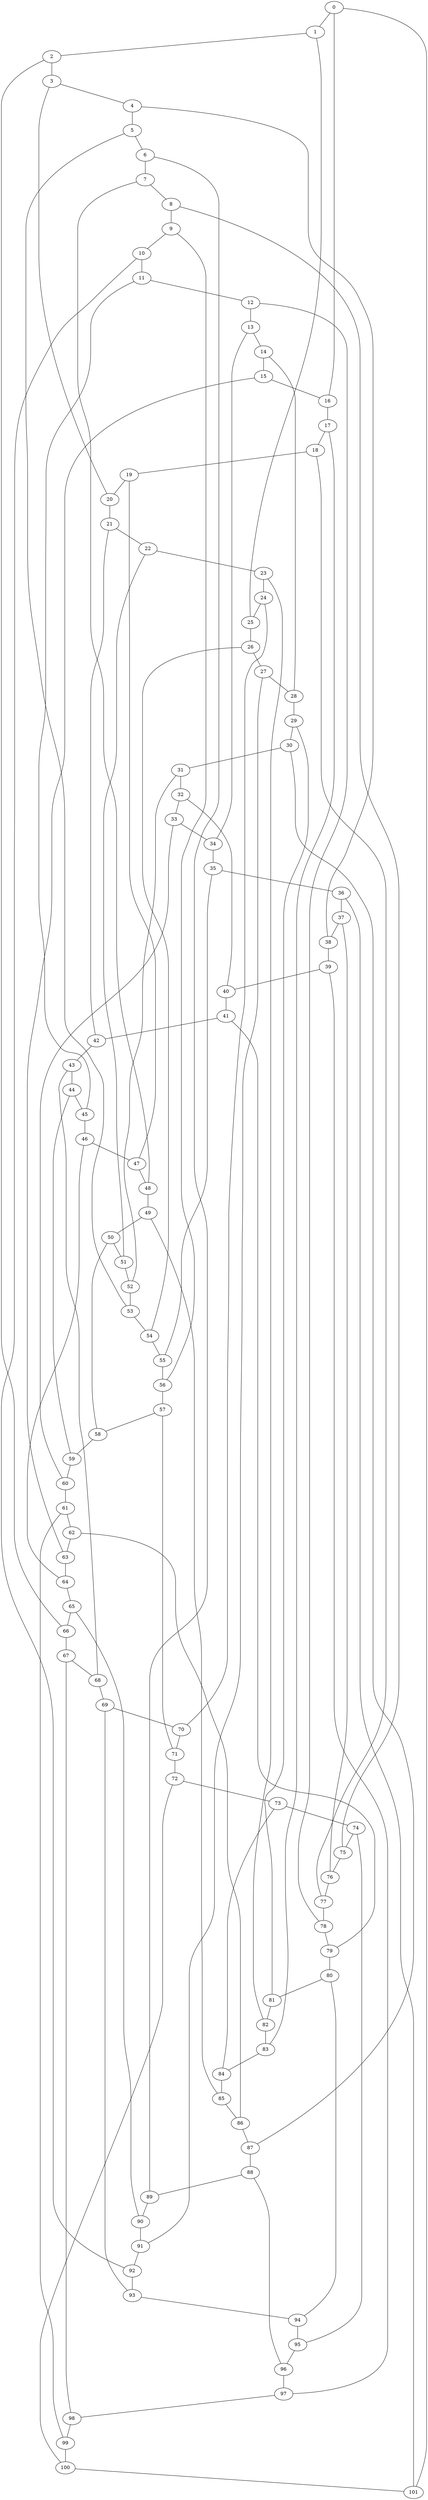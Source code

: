 graph g {0;1;2;3;4;5;6;7;8;9;10;11;12;13;14;15;16;17;18;19;20;21;22;23;24;25;26;27;28;29;30;31;32;33;34;35;36;37;38;39;40;41;42;43;44;45;46;47;48;49;50;51;52;53;54;55;56;57;58;59;60;61;62;63;64;65;66;67;68;69;70;71;72;73;74;75;76;77;78;79;80;81;82;83;84;85;86;87;88;89;90;91;92;93;94;95;96;97;98;99;100;101;0 -- 1;0 -- 16;0 -- 101;1 -- 2;1 -- 25;2 -- 3;2 -- 66;3 -- 4;3 -- 20;4 -- 5;4 -- 38;5 -- 6;5 -- 53;6 -- 7;6 -- 89;7 -- 8;7 -- 48;8 -- 9;8 -- 75;9 -- 10;9 -- 56;10 -- 11;10 -- 92;11 -- 12;11 -- 45;12 -- 13;12 -- 78;13 -- 14;13 -- 34;14 -- 15;14 -- 28;15 -- 16;15 -- 63;16 -- 17;17 -- 18;17 -- 83;18 -- 19;18 -- 77;19 -- 20;19 -- 47;20 -- 21;21 -- 22;21 -- 42;22 -- 23;22 -- 51;23 -- 24;23 -- 82;24 -- 25;24 -- 70;25 -- 26;26 -- 27;26 -- 54;27 -- 28;27 -- 91;28 -- 29;29 -- 30;29 -- 81;30 -- 31;30 -- 87;31 -- 32;31 -- 52;32 -- 33;32 -- 40;33 -- 34;33 -- 60;34 -- 35;35 -- 36;35 -- 55;36 -- 37;36 -- 101;37 -- 38;37 -- 76;38 -- 39;39 -- 40;39 -- 97;40 -- 41;41 -- 42;41 -- 79;42 -- 43;43 -- 44;43 -- 68;44 -- 45;44 -- 59;45 -- 46;46 -- 47;46 -- 64;47 -- 48;48 -- 49;49 -- 50;49 -- 85;50 -- 51;50 -- 58;51 -- 52;52 -- 53;53 -- 54;54 -- 55;55 -- 56;56 -- 57;57 -- 58;57 -- 71;58 -- 59;59 -- 60;60 -- 61;61 -- 62;61 -- 99;62 -- 63;62 -- 86;63 -- 64;64 -- 65;65 -- 66;65 -- 90;66 -- 67;67 -- 68;67 -- 98;68 -- 69;69 -- 70;69 -- 93;70 -- 71;71 -- 72;72 -- 73;72 -- 100;73 -- 74;73 -- 84;74 -- 75;74 -- 95;75 -- 76;76 -- 77;77 -- 78;78 -- 79;79 -- 80;80 -- 81;80 -- 94;81 -- 82;82 -- 83;83 -- 84;84 -- 85;85 -- 86;86 -- 87;87 -- 88;88 -- 89;88 -- 96;89 -- 90;90 -- 91;91 -- 92;92 -- 93;93 -- 94;94 -- 95;95 -- 96;96 -- 97;97 -- 98;98 -- 99;99 -- 100;100 -- 101;}